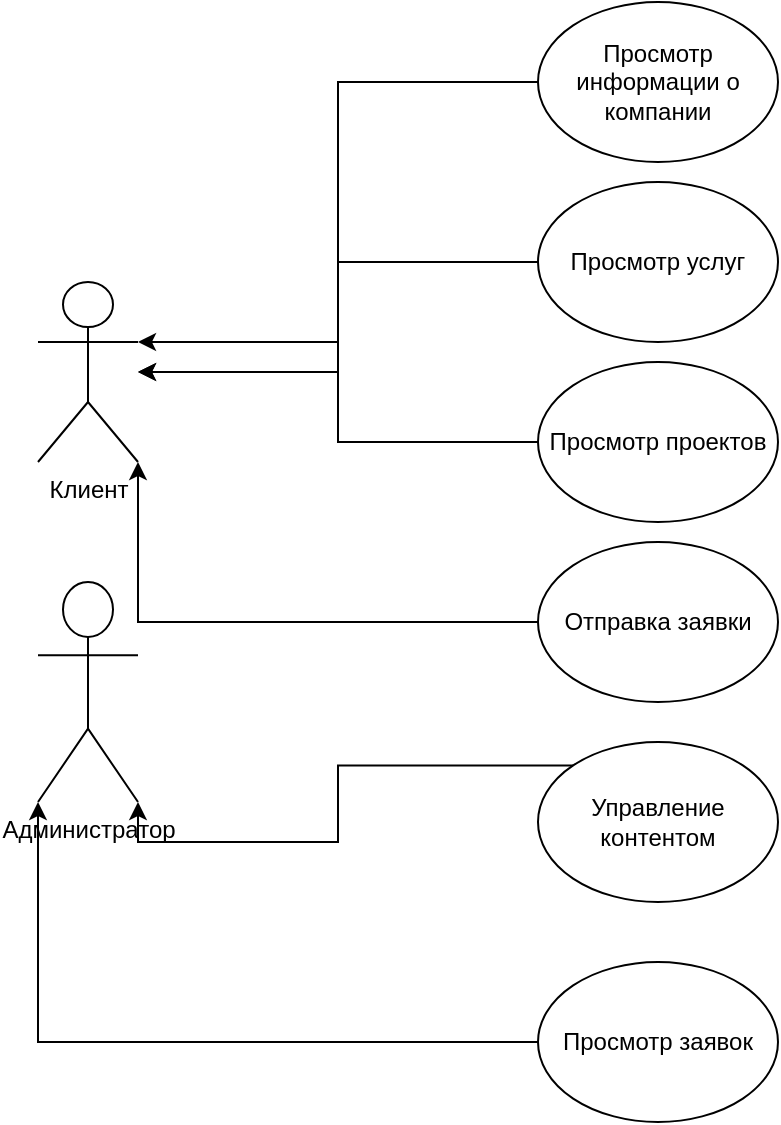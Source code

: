 <mxfile version="25.0.3">
  <diagram name="Страница — 1" id="ffPgIaInNFR6QBME_sN9">
    <mxGraphModel dx="1386" dy="1960" grid="1" gridSize="10" guides="1" tooltips="1" connect="1" arrows="1" fold="1" page="1" pageScale="1" pageWidth="827" pageHeight="1169" math="0" shadow="0">
      <root>
        <mxCell id="0" />
        <mxCell id="1" parent="0" />
        <mxCell id="TeR-nMxBnBQa_zz5-Hn6-1" value="Клиент" style="shape=umlActor;verticalLabelPosition=bottom;verticalAlign=top;html=1;outlineConnect=0;" vertex="1" parent="1">
          <mxGeometry x="70" y="60" width="50" height="90" as="geometry" />
        </mxCell>
        <mxCell id="TeR-nMxBnBQa_zz5-Hn6-2" value="Администратор" style="shape=umlActor;verticalLabelPosition=bottom;verticalAlign=top;html=1;outlineConnect=0;" vertex="1" parent="1">
          <mxGeometry x="70" y="210" width="50" height="110" as="geometry" />
        </mxCell>
        <mxCell id="TeR-nMxBnBQa_zz5-Hn6-6" value="Просмотр информации о компании" style="ellipse;whiteSpace=wrap;html=1;" vertex="1" parent="1">
          <mxGeometry x="320" y="-80" width="120" height="80" as="geometry" />
        </mxCell>
        <mxCell id="TeR-nMxBnBQa_zz5-Hn6-7" style="edgeStyle=orthogonalEdgeStyle;rounded=0;orthogonalLoop=1;jettySize=auto;html=1;exitX=0;exitY=0.5;exitDx=0;exitDy=0;entryX=1;entryY=0.333;entryDx=0;entryDy=0;entryPerimeter=0;" edge="1" parent="1" source="TeR-nMxBnBQa_zz5-Hn6-6" target="TeR-nMxBnBQa_zz5-Hn6-1">
          <mxGeometry relative="1" as="geometry" />
        </mxCell>
        <mxCell id="TeR-nMxBnBQa_zz5-Hn6-8" value="Отправка заявки" style="ellipse;whiteSpace=wrap;html=1;" vertex="1" parent="1">
          <mxGeometry x="320" y="190" width="120" height="80" as="geometry" />
        </mxCell>
        <mxCell id="TeR-nMxBnBQa_zz5-Hn6-9" style="edgeStyle=orthogonalEdgeStyle;rounded=0;orthogonalLoop=1;jettySize=auto;html=1;exitX=0;exitY=0.5;exitDx=0;exitDy=0;entryX=1;entryY=1;entryDx=0;entryDy=0;entryPerimeter=0;" edge="1" parent="1" source="TeR-nMxBnBQa_zz5-Hn6-8" target="TeR-nMxBnBQa_zz5-Hn6-1">
          <mxGeometry relative="1" as="geometry" />
        </mxCell>
        <mxCell id="TeR-nMxBnBQa_zz5-Hn6-11" style="edgeStyle=orthogonalEdgeStyle;rounded=0;orthogonalLoop=1;jettySize=auto;html=1;exitX=0;exitY=0.5;exitDx=0;exitDy=0;" edge="1" parent="1" source="TeR-nMxBnBQa_zz5-Hn6-10" target="TeR-nMxBnBQa_zz5-Hn6-1">
          <mxGeometry relative="1" as="geometry" />
        </mxCell>
        <mxCell id="TeR-nMxBnBQa_zz5-Hn6-10" value="Просмотр услуг" style="ellipse;whiteSpace=wrap;html=1;" vertex="1" parent="1">
          <mxGeometry x="320" y="10" width="120" height="80" as="geometry" />
        </mxCell>
        <mxCell id="TeR-nMxBnBQa_zz5-Hn6-13" style="edgeStyle=orthogonalEdgeStyle;rounded=0;orthogonalLoop=1;jettySize=auto;html=1;exitX=0;exitY=0.5;exitDx=0;exitDy=0;" edge="1" parent="1" source="TeR-nMxBnBQa_zz5-Hn6-12" target="TeR-nMxBnBQa_zz5-Hn6-1">
          <mxGeometry relative="1" as="geometry" />
        </mxCell>
        <mxCell id="TeR-nMxBnBQa_zz5-Hn6-12" value="Просмотр проектов" style="ellipse;whiteSpace=wrap;html=1;" vertex="1" parent="1">
          <mxGeometry x="320" y="100" width="120" height="80" as="geometry" />
        </mxCell>
        <mxCell id="TeR-nMxBnBQa_zz5-Hn6-14" value="Управление контентом" style="ellipse;whiteSpace=wrap;html=1;" vertex="1" parent="1">
          <mxGeometry x="320" y="290" width="120" height="80" as="geometry" />
        </mxCell>
        <mxCell id="TeR-nMxBnBQa_zz5-Hn6-15" style="edgeStyle=orthogonalEdgeStyle;rounded=0;orthogonalLoop=1;jettySize=auto;html=1;exitX=0;exitY=0;exitDx=0;exitDy=0;entryX=1;entryY=1;entryDx=0;entryDy=0;entryPerimeter=0;" edge="1" parent="1" source="TeR-nMxBnBQa_zz5-Hn6-14" target="TeR-nMxBnBQa_zz5-Hn6-2">
          <mxGeometry relative="1" as="geometry" />
        </mxCell>
        <mxCell id="TeR-nMxBnBQa_zz5-Hn6-16" value="Просмотр заявок" style="ellipse;whiteSpace=wrap;html=1;" vertex="1" parent="1">
          <mxGeometry x="320" y="400" width="120" height="80" as="geometry" />
        </mxCell>
        <mxCell id="TeR-nMxBnBQa_zz5-Hn6-17" style="edgeStyle=orthogonalEdgeStyle;rounded=0;orthogonalLoop=1;jettySize=auto;html=1;exitX=0;exitY=0.5;exitDx=0;exitDy=0;entryX=0;entryY=1;entryDx=0;entryDy=0;entryPerimeter=0;" edge="1" parent="1" source="TeR-nMxBnBQa_zz5-Hn6-16" target="TeR-nMxBnBQa_zz5-Hn6-2">
          <mxGeometry relative="1" as="geometry" />
        </mxCell>
      </root>
    </mxGraphModel>
  </diagram>
</mxfile>
